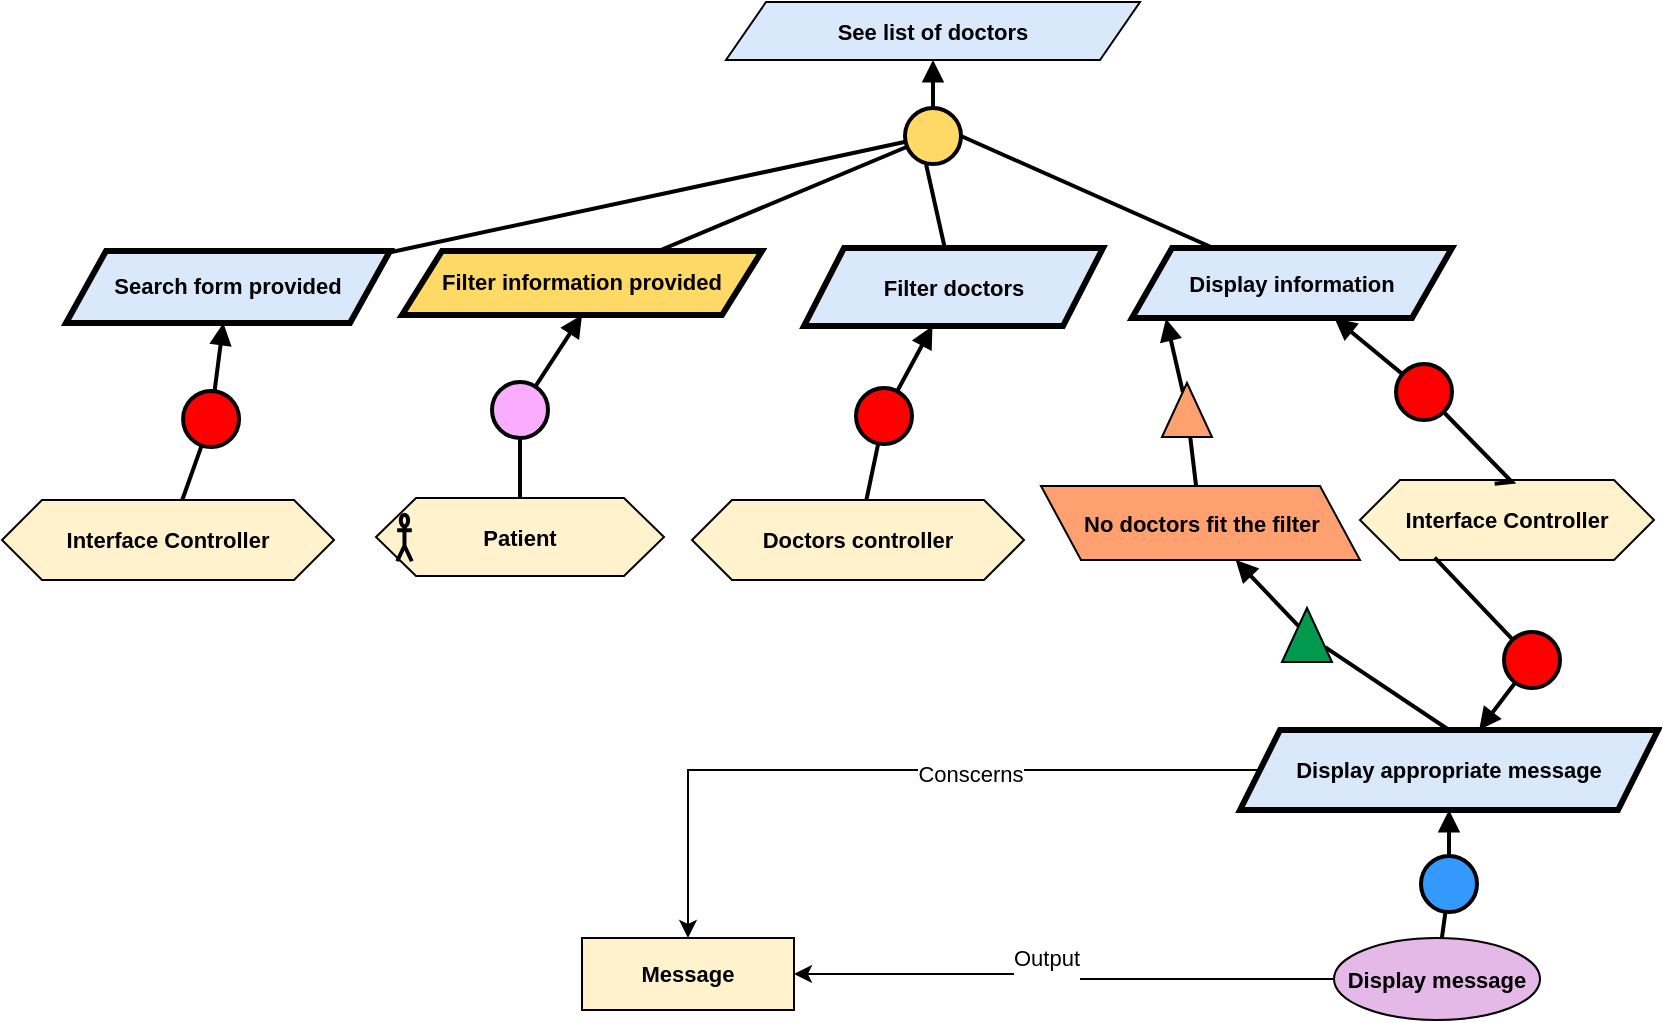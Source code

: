 <mxfile version="24.2.5" type="device">
  <diagram name="Page-1" id="-Pyx7_deoNshWOJEjF_-">
    <mxGraphModel dx="3501" dy="330" grid="0" gridSize="10" guides="1" tooltips="1" connect="1" arrows="1" fold="1" page="0" pageScale="1" pageWidth="827" pageHeight="1169" math="0" shadow="0">
      <root>
        <mxCell id="0" />
        <mxCell id="1" parent="0" />
        <mxCell id="IUrt8ZOHEDqT5fstyTyD-1" value="&lt;b&gt;See list of doctors&lt;/b&gt;" style="shape=parallelogram;perimeter=parallelogramPerimeter;whiteSpace=wrap;html=1;fixedSize=1;fillColor=#dae8fc;strokeColor=#000000;fontFamily=Helvetica;fontSize=11;fontColor=default;labelBackgroundColor=none;" parent="1" vertex="1">
          <mxGeometry x="-1992" y="497" width="207" height="29" as="geometry" />
        </mxCell>
        <mxCell id="Vi4SZvygVPvxxiaUs1Mg-1" value="&lt;b&gt;Filter information provided&lt;/b&gt;" style="shape=parallelogram;perimeter=parallelogramPerimeter;whiteSpace=wrap;html=1;fixedSize=1;fillColor=#FFD966;strokeColor=#000000;strokeWidth=3;fontFamily=Helvetica;fontSize=11;fontColor=default;labelBackgroundColor=none;" parent="1" vertex="1">
          <mxGeometry x="-2154" y="621.49" width="180" height="32.01" as="geometry" />
        </mxCell>
        <mxCell id="Vi4SZvygVPvxxiaUs1Mg-2" value="" style="ellipse;whiteSpace=wrap;html=1;aspect=fixed;fillColor=#FFD966;strokeWidth=2;" parent="1" vertex="1">
          <mxGeometry x="-1902.5" y="550" width="28" height="28" as="geometry" />
        </mxCell>
        <mxCell id="Vi4SZvygVPvxxiaUs1Mg-3" value="" style="endArrow=block;html=1;rounded=0;endFill=1;strokeWidth=2;" parent="1" source="Vi4SZvygVPvxxiaUs1Mg-2" target="IUrt8ZOHEDqT5fstyTyD-1" edge="1">
          <mxGeometry width="50" height="50" relative="1" as="geometry">
            <mxPoint x="-1788.005" y="632.972" as="sourcePoint" />
            <mxPoint x="-1792" y="588" as="targetPoint" />
          </mxGeometry>
        </mxCell>
        <mxCell id="Vi4SZvygVPvxxiaUs1Mg-4" value="" style="endArrow=none;html=1;rounded=0;strokeWidth=2;" parent="1" source="Vi4SZvygVPvxxiaUs1Mg-1" target="Vi4SZvygVPvxxiaUs1Mg-2" edge="1">
          <mxGeometry width="50" height="50" relative="1" as="geometry">
            <mxPoint x="-1789" y="695" as="sourcePoint" />
            <mxPoint x="-1764" y="631" as="targetPoint" />
          </mxGeometry>
        </mxCell>
        <mxCell id="Vi4SZvygVPvxxiaUs1Mg-5" value="&lt;b&gt;Display information&lt;/b&gt;" style="shape=parallelogram;perimeter=parallelogramPerimeter;whiteSpace=wrap;html=1;fixedSize=1;fillColor=#dae8fc;strokeColor=#000000;strokeWidth=3;fontFamily=Helvetica;fontSize=11;fontColor=default;labelBackgroundColor=none;" parent="1" vertex="1">
          <mxGeometry x="-1789" y="620" width="160" height="35" as="geometry" />
        </mxCell>
        <mxCell id="Vi4SZvygVPvxxiaUs1Mg-8" value="" style="endArrow=none;html=1;rounded=0;strokeWidth=2;entryX=1;entryY=0.5;entryDx=0;entryDy=0;" parent="1" source="Vi4SZvygVPvxxiaUs1Mg-5" target="Vi4SZvygVPvxxiaUs1Mg-2" edge="1">
          <mxGeometry width="50" height="50" relative="1" as="geometry">
            <mxPoint x="-2069" y="646" as="sourcePoint" />
            <mxPoint x="-1889" y="621" as="targetPoint" />
          </mxGeometry>
        </mxCell>
        <mxCell id="Vi4SZvygVPvxxiaUs1Mg-9" value="" style="group;fontFamily=Helvetica;fontSize=11;fontColor=default;labelBackgroundColor=default;" parent="1" vertex="1" connectable="0">
          <mxGeometry x="-2167" y="746" width="144" height="38" as="geometry" />
        </mxCell>
        <mxCell id="Vi4SZvygVPvxxiaUs1Mg-10" value="&lt;div&gt;&lt;b&gt;Patient&lt;/b&gt;&lt;/div&gt;" style="shape=hexagon;perimeter=hexagonPerimeter2;whiteSpace=wrap;html=1;fixedSize=1;fillColor=#FFF2CC;fontFamily=Helvetica;fontSize=11;fontColor=default;labelBackgroundColor=none;" parent="Vi4SZvygVPvxxiaUs1Mg-9" vertex="1">
          <mxGeometry y="-0.95" width="144" height="38.95" as="geometry" />
        </mxCell>
        <mxCell id="Vi4SZvygVPvxxiaUs1Mg-11" value="" style="shape=umlActor;verticalLabelPosition=bottom;verticalAlign=top;html=1;outlineConnect=0;fillColor=none;strokeWidth=2;fontFamily=Helvetica;fontSize=11;fontColor=default;labelBackgroundColor=default;" parent="Vi4SZvygVPvxxiaUs1Mg-9" vertex="1">
          <mxGeometry x="10.576" y="7.362" width="7.322" height="23.275" as="geometry" />
        </mxCell>
        <mxCell id="Vi4SZvygVPvxxiaUs1Mg-13" value="" style="ellipse;whiteSpace=wrap;html=1;aspect=fixed;fillColor=#FAADFF;strokeWidth=2;fontFamily=Helvetica;fontSize=11;fontColor=default;labelBackgroundColor=default;" parent="1" vertex="1">
          <mxGeometry x="-2109" y="687" width="28" height="28" as="geometry" />
        </mxCell>
        <mxCell id="Vi4SZvygVPvxxiaUs1Mg-14" value="" style="endArrow=block;html=1;rounded=0;endFill=1;strokeWidth=2;strokeColor=default;align=center;verticalAlign=middle;fontFamily=Helvetica;fontSize=11;fontColor=default;labelBackgroundColor=default;entryX=0.5;entryY=1;entryDx=0;entryDy=0;" parent="1" source="Vi4SZvygVPvxxiaUs1Mg-13" target="Vi4SZvygVPvxxiaUs1Mg-1" edge="1">
          <mxGeometry width="50" height="50" relative="1" as="geometry">
            <mxPoint x="-2173.505" y="701.972" as="sourcePoint" />
            <mxPoint x="-2177.5" y="657" as="targetPoint" />
          </mxGeometry>
        </mxCell>
        <mxCell id="Vi4SZvygVPvxxiaUs1Mg-15" value="" style="endArrow=none;html=1;rounded=0;strokeWidth=2;strokeColor=default;align=center;verticalAlign=middle;fontFamily=Helvetica;fontSize=11;fontColor=default;labelBackgroundColor=default;" parent="1" source="Vi4SZvygVPvxxiaUs1Mg-10" target="Vi4SZvygVPvxxiaUs1Mg-13" edge="1">
          <mxGeometry width="50" height="50" relative="1" as="geometry">
            <mxPoint x="-2174.5" y="764" as="sourcePoint" />
            <mxPoint x="-2149.5" y="700" as="targetPoint" />
            <Array as="points" />
          </mxGeometry>
        </mxCell>
        <mxCell id="Vi4SZvygVPvxxiaUs1Mg-17" value="No doctors fit the filter" style="shape=parallelogram;perimeter=parallelogramPerimeter;whiteSpace=wrap;html=1;fixedSize=1;fillColor=#FFA070;fontStyle=1;fontFamily=Helvetica;fontSize=11;fontColor=default;labelBackgroundColor=none;flipH=1;flipV=0;" parent="1" vertex="1">
          <mxGeometry x="-1834.5" y="739" width="159.5" height="37" as="geometry" />
        </mxCell>
        <mxCell id="Vi4SZvygVPvxxiaUs1Mg-18" value="" style="endArrow=block;html=1;rounded=0;endFill=1;strokeWidth=2;entryX=0.106;entryY=1.01;entryDx=0;entryDy=0;entryPerimeter=0;" parent="1" source="Vi4SZvygVPvxxiaUs1Mg-20" target="Vi4SZvygVPvxxiaUs1Mg-5" edge="1">
          <mxGeometry width="50" height="50" relative="1" as="geometry">
            <mxPoint x="-1744.68" y="673" as="sourcePoint" />
            <mxPoint x="-1832.68" y="671" as="targetPoint" />
          </mxGeometry>
        </mxCell>
        <mxCell id="Vi4SZvygVPvxxiaUs1Mg-19" value="" style="endArrow=none;html=1;rounded=0;strokeWidth=2;" parent="1" source="Vi4SZvygVPvxxiaUs1Mg-17" target="Vi4SZvygVPvxxiaUs1Mg-20" edge="1">
          <mxGeometry width="50" height="50" relative="1" as="geometry">
            <mxPoint x="-1912.002" y="817" as="sourcePoint" />
            <mxPoint x="-1754.436" y="707.998" as="targetPoint" />
            <Array as="points" />
          </mxGeometry>
        </mxCell>
        <mxCell id="Vi4SZvygVPvxxiaUs1Mg-20" value="" style="triangle;whiteSpace=wrap;html=1;rotation=-90;fillColor=#FFA070;" parent="1" vertex="1">
          <mxGeometry x="-1775" y="688.5" width="27" height="25" as="geometry" />
        </mxCell>
        <mxCell id="Vi4SZvygVPvxxiaUs1Mg-31" style="edgeStyle=orthogonalEdgeStyle;rounded=0;orthogonalLoop=1;jettySize=auto;html=1;" parent="1" source="Vi4SZvygVPvxxiaUs1Mg-22" target="Vi4SZvygVPvxxiaUs1Mg-30" edge="1">
          <mxGeometry relative="1" as="geometry" />
        </mxCell>
        <mxCell id="Vi4SZvygVPvxxiaUs1Mg-38" value="Conscerns" style="edgeLabel;html=1;align=center;verticalAlign=middle;resizable=0;points=[];" parent="Vi4SZvygVPvxxiaUs1Mg-31" vertex="1" connectable="0">
          <mxGeometry x="-0.213" y="2" relative="1" as="geometry">
            <mxPoint as="offset" />
          </mxGeometry>
        </mxCell>
        <mxCell id="Vi4SZvygVPvxxiaUs1Mg-22" value="&lt;b&gt;Display appropriate message&lt;/b&gt;" style="shape=parallelogram;perimeter=parallelogramPerimeter;whiteSpace=wrap;html=1;fixedSize=1;fillColor=#dae8fc;strokeColor=#000000;strokeWidth=3;fontFamily=Helvetica;fontSize=11;fontColor=default;labelBackgroundColor=none;" parent="1" vertex="1">
          <mxGeometry x="-1735" y="861" width="209" height="40" as="geometry" />
        </mxCell>
        <mxCell id="Vi4SZvygVPvxxiaUs1Mg-23" value="" style="endArrow=block;html=1;rounded=0;endFill=1;strokeWidth=2;" parent="1" source="Vi4SZvygVPvxxiaUs1Mg-25" target="Vi4SZvygVPvxxiaUs1Mg-17" edge="1">
          <mxGeometry width="50" height="50" relative="1" as="geometry">
            <mxPoint x="-1800.5" y="758" as="sourcePoint" />
            <mxPoint x="-1888.5" y="756" as="targetPoint" />
          </mxGeometry>
        </mxCell>
        <mxCell id="Vi4SZvygVPvxxiaUs1Mg-24" value="" style="endArrow=none;html=1;rounded=0;strokeWidth=2;exitX=0.5;exitY=0;exitDx=0;exitDy=0;" parent="1" source="Vi4SZvygVPvxxiaUs1Mg-22" target="Vi4SZvygVPvxxiaUs1Mg-25" edge="1">
          <mxGeometry width="50" height="50" relative="1" as="geometry">
            <mxPoint x="-1888.5" y="839" as="sourcePoint" />
            <mxPoint x="-1810.256" y="792.998" as="targetPoint" />
          </mxGeometry>
        </mxCell>
        <mxCell id="Vi4SZvygVPvxxiaUs1Mg-25" value="" style="triangle;whiteSpace=wrap;html=1;rotation=-90;fillColor=#00994D;" parent="1" vertex="1">
          <mxGeometry x="-1715" y="801" width="27" height="25" as="geometry" />
        </mxCell>
        <mxCell id="Vi4SZvygVPvxxiaUs1Mg-30" value="&lt;b&gt;Message&lt;/b&gt;" style="rounded=0;whiteSpace=wrap;html=1;fillColor=#FFF2CC;fontFamily=Helvetica;fontSize=11;fontColor=default;labelBackgroundColor=none;" parent="1" vertex="1">
          <mxGeometry x="-2064" y="965" width="106" height="36" as="geometry" />
        </mxCell>
        <mxCell id="Vi4SZvygVPvxxiaUs1Mg-36" style="edgeStyle=orthogonalEdgeStyle;rounded=0;orthogonalLoop=1;jettySize=auto;html=1;" parent="1" source="Vi4SZvygVPvxxiaUs1Mg-32" target="Vi4SZvygVPvxxiaUs1Mg-30" edge="1">
          <mxGeometry relative="1" as="geometry" />
        </mxCell>
        <mxCell id="Vi4SZvygVPvxxiaUs1Mg-37" value="Output&lt;div&gt;&lt;br&gt;&lt;/div&gt;" style="edgeLabel;html=1;align=center;verticalAlign=middle;resizable=0;points=[];" parent="Vi4SZvygVPvxxiaUs1Mg-36" vertex="1" connectable="0">
          <mxGeometry x="0.077" y="-1" relative="1" as="geometry">
            <mxPoint as="offset" />
          </mxGeometry>
        </mxCell>
        <mxCell id="Vi4SZvygVPvxxiaUs1Mg-32" value="&lt;b&gt;Display message&lt;/b&gt;" style="ellipse;whiteSpace=wrap;html=1;fillColor=#E4B9E7;strokeColor=#000000;fontFamily=Helvetica;fontSize=11;fontColor=default;labelBackgroundColor=none;" parent="1" vertex="1">
          <mxGeometry x="-1688" y="965" width="103" height="41" as="geometry" />
        </mxCell>
        <mxCell id="Vi4SZvygVPvxxiaUs1Mg-33" value="" style="ellipse;whiteSpace=wrap;html=1;aspect=fixed;fillColor=#3399FF;strokeWidth=2;" parent="1" vertex="1">
          <mxGeometry x="-1644.5" y="924" width="28" height="28" as="geometry" />
        </mxCell>
        <mxCell id="Vi4SZvygVPvxxiaUs1Mg-34" value="" style="endArrow=block;html=1;rounded=0;endFill=1;strokeWidth=2;" parent="1" source="Vi4SZvygVPvxxiaUs1Mg-33" target="Vi4SZvygVPvxxiaUs1Mg-22" edge="1">
          <mxGeometry width="50" height="50" relative="1" as="geometry">
            <mxPoint x="-1766.005" y="907.972" as="sourcePoint" />
            <mxPoint x="-1770" y="863" as="targetPoint" />
          </mxGeometry>
        </mxCell>
        <mxCell id="Vi4SZvygVPvxxiaUs1Mg-35" value="" style="endArrow=none;html=1;rounded=0;strokeWidth=2;" parent="1" source="Vi4SZvygVPvxxiaUs1Mg-32" target="Vi4SZvygVPvxxiaUs1Mg-33" edge="1">
          <mxGeometry width="50" height="50" relative="1" as="geometry">
            <mxPoint x="-1767" y="970" as="sourcePoint" />
            <mxPoint x="-1742" y="906" as="targetPoint" />
          </mxGeometry>
        </mxCell>
        <mxCell id="Vi4SZvygVPvxxiaUs1Mg-39" value="&lt;div&gt;&lt;b&gt;Interface Controller&lt;/b&gt;&lt;/div&gt;" style="shape=hexagon;perimeter=hexagonPerimeter2;whiteSpace=wrap;html=1;fixedSize=1;fillColor=#FFF2CC;fontFamily=Helvetica;fontSize=11;fontColor=default;labelBackgroundColor=none;" parent="1" vertex="1">
          <mxGeometry x="-1675" y="736" width="147" height="40" as="geometry" />
        </mxCell>
        <mxCell id="Vi4SZvygVPvxxiaUs1Mg-42" value="" style="ellipse;whiteSpace=wrap;html=1;aspect=fixed;fillColor=#FF0000;strokeWidth=2;" parent="1" vertex="1">
          <mxGeometry x="-1657.0" y="678" width="28" height="28" as="geometry" />
        </mxCell>
        <mxCell id="Vi4SZvygVPvxxiaUs1Mg-43" value="" style="endArrow=block;html=1;rounded=0;endFill=1;strokeWidth=2;" parent="1" source="Vi4SZvygVPvxxiaUs1Mg-42" edge="1" target="Vi4SZvygVPvxxiaUs1Mg-5">
          <mxGeometry width="50" height="50" relative="1" as="geometry">
            <mxPoint x="-1666.565" y="690.952" as="sourcePoint" />
            <mxPoint x="-1729.3" y="665.79" as="targetPoint" />
          </mxGeometry>
        </mxCell>
        <mxCell id="Vi4SZvygVPvxxiaUs1Mg-44" value="" style="endArrow=none;html=1;rounded=0;strokeWidth=2;exitX=0.458;exitY=0.048;exitDx=0;exitDy=0;exitPerimeter=0;" parent="1" target="Vi4SZvygVPvxxiaUs1Mg-42" edge="1" source="Vi4SZvygVPvxxiaUs1Mg-39">
          <mxGeometry width="50" height="50" relative="1" as="geometry">
            <mxPoint x="-1592" y="741" as="sourcePoint" />
            <mxPoint x="-1642.56" y="688.98" as="targetPoint" />
            <Array as="points">
              <mxPoint x="-1599" y="737" />
            </Array>
          </mxGeometry>
        </mxCell>
        <mxCell id="Vi4SZvygVPvxxiaUs1Mg-45" value="" style="ellipse;whiteSpace=wrap;html=1;aspect=fixed;fillColor=#FF0000;strokeWidth=2;" parent="1" vertex="1">
          <mxGeometry x="-1603" y="812" width="28" height="28" as="geometry" />
        </mxCell>
        <mxCell id="Vi4SZvygVPvxxiaUs1Mg-46" value="" style="endArrow=block;html=1;rounded=0;endFill=1;strokeWidth=2;" parent="1" source="Vi4SZvygVPvxxiaUs1Mg-45" target="Vi4SZvygVPvxxiaUs1Mg-22" edge="1">
          <mxGeometry width="50" height="50" relative="1" as="geometry">
            <mxPoint x="-1681.005" y="769.972" as="sourcePoint" />
            <mxPoint x="-1685" y="725" as="targetPoint" />
          </mxGeometry>
        </mxCell>
        <mxCell id="Vi4SZvygVPvxxiaUs1Mg-47" value="" style="endArrow=none;html=1;rounded=0;strokeWidth=2;exitX=0.254;exitY=0.971;exitDx=0;exitDy=0;exitPerimeter=0;" parent="1" source="Vi4SZvygVPvxxiaUs1Mg-39" target="Vi4SZvygVPvxxiaUs1Mg-45" edge="1">
          <mxGeometry width="50" height="50" relative="1" as="geometry">
            <mxPoint x="-1682" y="832" as="sourcePoint" />
            <mxPoint x="-1657" y="768" as="targetPoint" />
          </mxGeometry>
        </mxCell>
        <mxCell id="zOPC_ytcSMuFze8cE4yy-2" value="&lt;b&gt;Filter doctors&lt;/b&gt;" style="shape=parallelogram;perimeter=parallelogramPerimeter;whiteSpace=wrap;html=1;fixedSize=1;fillColor=#dae8fc;strokeColor=#000000;strokeWidth=3;fontFamily=Helvetica;fontSize=11;fontColor=default;labelBackgroundColor=none;" vertex="1" parent="1">
          <mxGeometry x="-1953" y="620" width="149.5" height="39" as="geometry" />
        </mxCell>
        <mxCell id="zOPC_ytcSMuFze8cE4yy-6" value="" style="endArrow=none;html=1;rounded=0;strokeWidth=2;" edge="1" parent="1" source="zOPC_ytcSMuFze8cE4yy-2">
          <mxGeometry width="50" height="50" relative="1" as="geometry">
            <mxPoint x="-2090" y="641" as="sourcePoint" />
            <mxPoint x="-1892" y="578" as="targetPoint" />
          </mxGeometry>
        </mxCell>
        <mxCell id="zOPC_ytcSMuFze8cE4yy-8" value="&lt;b&gt;Doctors controller&lt;/b&gt;" style="shape=hexagon;perimeter=hexagonPerimeter2;whiteSpace=wrap;html=1;fixedSize=1;fillColor=#FFF2CC;fontFamily=Helvetica;fontSize=11;fontColor=default;labelBackgroundColor=none;" vertex="1" parent="1">
          <mxGeometry x="-2009" y="746" width="166" height="40" as="geometry" />
        </mxCell>
        <mxCell id="zOPC_ytcSMuFze8cE4yy-9" value="" style="ellipse;whiteSpace=wrap;html=1;aspect=fixed;fillColor=#FF0000;strokeWidth=2;" vertex="1" parent="1">
          <mxGeometry x="-1927" y="690" width="28" height="28" as="geometry" />
        </mxCell>
        <mxCell id="zOPC_ytcSMuFze8cE4yy-10" value="" style="endArrow=block;html=1;rounded=0;endFill=1;strokeWidth=2;" edge="1" source="zOPC_ytcSMuFze8cE4yy-9" parent="1" target="zOPC_ytcSMuFze8cE4yy-2">
          <mxGeometry width="50" height="50" relative="1" as="geometry">
            <mxPoint x="-1893.005" y="697.502" as="sourcePoint" />
            <mxPoint x="-1887.549" y="631.0" as="targetPoint" />
          </mxGeometry>
        </mxCell>
        <mxCell id="zOPC_ytcSMuFze8cE4yy-11" value="" style="endArrow=none;html=1;rounded=0;strokeWidth=2;" edge="1" target="zOPC_ytcSMuFze8cE4yy-9" parent="1" source="zOPC_ytcSMuFze8cE4yy-8">
          <mxGeometry width="50" height="50" relative="1" as="geometry">
            <mxPoint x="-1894" y="759.53" as="sourcePoint" />
            <mxPoint x="-1869" y="695.53" as="targetPoint" />
          </mxGeometry>
        </mxCell>
        <mxCell id="zOPC_ytcSMuFze8cE4yy-12" value="&lt;b&gt;Search form provided&lt;/b&gt;" style="shape=parallelogram;perimeter=parallelogramPerimeter;whiteSpace=wrap;html=1;fixedSize=1;fillColor=#dae8fc;strokeColor=#000000;strokeWidth=3;fontFamily=Helvetica;fontSize=11;fontColor=default;labelBackgroundColor=none;" vertex="1" parent="1">
          <mxGeometry x="-2322" y="621.49" width="162" height="36.01" as="geometry" />
        </mxCell>
        <mxCell id="zOPC_ytcSMuFze8cE4yy-14" value="" style="endArrow=none;html=1;rounded=0;strokeWidth=2;" edge="1" parent="1" source="zOPC_ytcSMuFze8cE4yy-12" target="Vi4SZvygVPvxxiaUs1Mg-2">
          <mxGeometry width="50" height="50" relative="1" as="geometry">
            <mxPoint x="-2016" y="631" as="sourcePoint" />
            <mxPoint x="-1891" y="579" as="targetPoint" />
          </mxGeometry>
        </mxCell>
        <mxCell id="zOPC_ytcSMuFze8cE4yy-15" value="&lt;div&gt;&lt;b&gt;Interface Controller&lt;/b&gt;&lt;/div&gt;" style="shape=hexagon;perimeter=hexagonPerimeter2;whiteSpace=wrap;html=1;fixedSize=1;fillColor=#FFF2CC;fontFamily=Helvetica;fontSize=11;fontColor=default;labelBackgroundColor=none;" vertex="1" parent="1">
          <mxGeometry x="-2354" y="746" width="166" height="40" as="geometry" />
        </mxCell>
        <mxCell id="zOPC_ytcSMuFze8cE4yy-16" value="" style="ellipse;whiteSpace=wrap;html=1;aspect=fixed;fillColor=#FF0000;strokeWidth=2;" vertex="1" parent="1">
          <mxGeometry x="-2263.46" y="691.5" width="28" height="28" as="geometry" />
        </mxCell>
        <mxCell id="zOPC_ytcSMuFze8cE4yy-17" value="" style="endArrow=block;html=1;rounded=0;endFill=1;strokeWidth=2;" edge="1" source="zOPC_ytcSMuFze8cE4yy-16" parent="1" target="zOPC_ytcSMuFze8cE4yy-12">
          <mxGeometry width="50" height="50" relative="1" as="geometry">
            <mxPoint x="-2247.465" y="697.472" as="sourcePoint" />
            <mxPoint x="-2446.004" y="593" as="targetPoint" />
          </mxGeometry>
        </mxCell>
        <mxCell id="zOPC_ytcSMuFze8cE4yy-18" value="" style="endArrow=none;html=1;rounded=0;strokeWidth=2;" edge="1" target="zOPC_ytcSMuFze8cE4yy-16" parent="1" source="zOPC_ytcSMuFze8cE4yy-15">
          <mxGeometry width="50" height="50" relative="1" as="geometry">
            <mxPoint x="-2248.46" y="759.5" as="sourcePoint" />
            <mxPoint x="-2223.46" y="695.5" as="targetPoint" />
          </mxGeometry>
        </mxCell>
      </root>
    </mxGraphModel>
  </diagram>
</mxfile>
